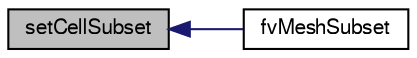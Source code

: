 digraph "setCellSubset"
{
  bgcolor="transparent";
  edge [fontname="FreeSans",fontsize="10",labelfontname="FreeSans",labelfontsize="10"];
  node [fontname="FreeSans",fontsize="10",shape=record];
  rankdir="LR";
  Node294 [label="setCellSubset",height=0.2,width=0.4,color="black", fillcolor="grey75", style="filled", fontcolor="black"];
  Node294 -> Node295 [dir="back",color="midnightblue",fontsize="10",style="solid",fontname="FreeSans"];
  Node295 [label="fvMeshSubset",height=0.2,width=0.4,color="black",URL="$a22790.html#a45c1ced0b1a2d357717bc8a363b70615",tooltip="Construct given a mesh to subset. "];
}

